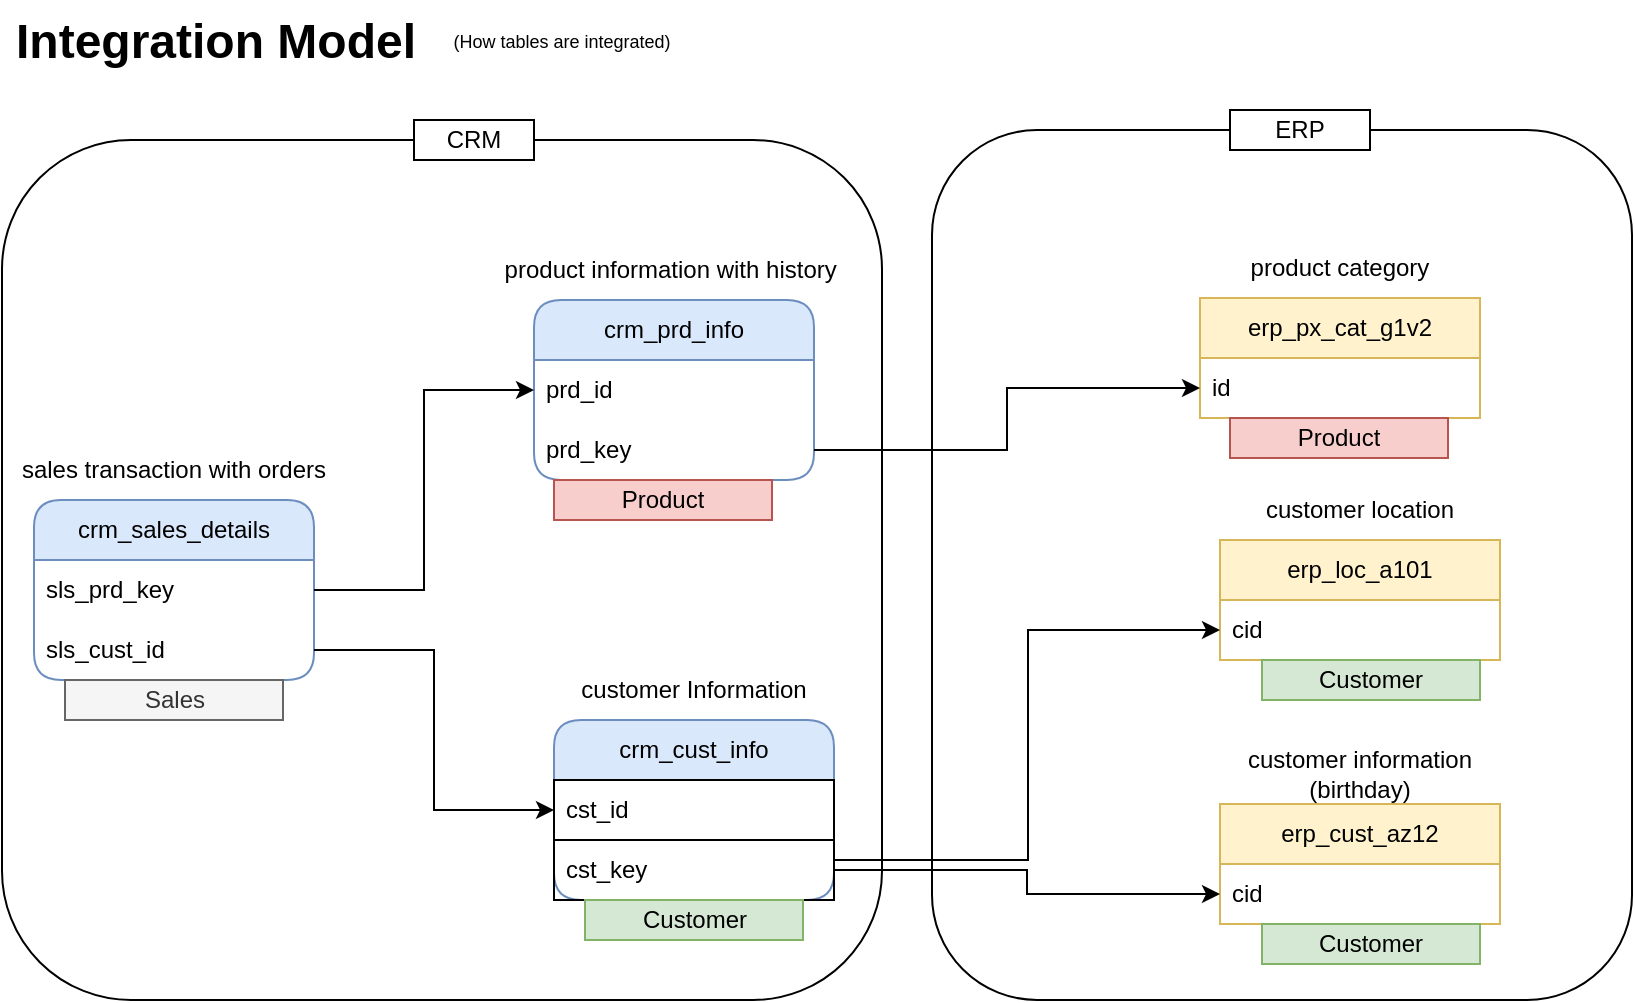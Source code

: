 <mxfile version="28.1.2">
  <diagram name="Page-1" id="AgyjwS_3n5sSmmHs-UkK">
    <mxGraphModel dx="786" dy="516" grid="1" gridSize="10" guides="1" tooltips="1" connect="1" arrows="1" fold="1" page="1" pageScale="1" pageWidth="850" pageHeight="1100" math="0" shadow="0">
      <root>
        <mxCell id="0" />
        <mxCell id="1" parent="0" />
        <mxCell id="MZgl70TUd1w8qd1IXlAp-2" value="crm_cust_info" style="swimlane;fontStyle=0;childLayout=stackLayout;horizontal=1;startSize=30;horizontalStack=0;resizeParent=1;resizeParentMax=0;resizeLast=0;collapsible=1;marginBottom=0;whiteSpace=wrap;html=1;rounded=1;shadow=0;glass=0;swimlaneLine=1;fillColor=#dae8fc;strokeColor=#6c8ebf;" vertex="1" parent="1">
          <mxGeometry x="281" y="370" width="140" height="90" as="geometry" />
        </mxCell>
        <mxCell id="MZgl70TUd1w8qd1IXlAp-3" value="cst_id" style="text;strokeColor=default;fillColor=none;align=left;verticalAlign=middle;spacingLeft=4;spacingRight=4;overflow=hidden;points=[[0,0.5],[1,0.5]];portConstraint=eastwest;rotatable=0;whiteSpace=wrap;html=1;" vertex="1" parent="MZgl70TUd1w8qd1IXlAp-2">
          <mxGeometry y="30" width="140" height="30" as="geometry" />
        </mxCell>
        <mxCell id="MZgl70TUd1w8qd1IXlAp-25" value="cst_key" style="text;strokeColor=default;fillColor=none;align=left;verticalAlign=middle;spacingLeft=4;spacingRight=4;overflow=hidden;points=[[0,0.5],[1,0.5]];portConstraint=eastwest;rotatable=0;whiteSpace=wrap;html=1;" vertex="1" parent="MZgl70TUd1w8qd1IXlAp-2">
          <mxGeometry y="60" width="140" height="30" as="geometry" />
        </mxCell>
        <mxCell id="MZgl70TUd1w8qd1IXlAp-6" value="customer Information" style="text;html=1;align=center;verticalAlign=middle;whiteSpace=wrap;rounded=0;" vertex="1" parent="1">
          <mxGeometry x="291" y="340" width="120" height="30" as="geometry" />
        </mxCell>
        <mxCell id="MZgl70TUd1w8qd1IXlAp-7" value="crm_prd_info" style="swimlane;fontStyle=0;childLayout=stackLayout;horizontal=1;startSize=30;horizontalStack=0;resizeParent=1;resizeParentMax=0;resizeLast=0;collapsible=1;marginBottom=0;whiteSpace=wrap;html=1;rounded=1;fillColor=#dae8fc;strokeColor=#6c8ebf;" vertex="1" parent="1">
          <mxGeometry x="271" y="160" width="140" height="90" as="geometry" />
        </mxCell>
        <mxCell id="MZgl70TUd1w8qd1IXlAp-8" value="prd_id" style="text;strokeColor=none;fillColor=none;align=left;verticalAlign=middle;spacingLeft=4;spacingRight=4;overflow=hidden;points=[[0,0.5],[1,0.5]];portConstraint=eastwest;rotatable=0;whiteSpace=wrap;html=1;" vertex="1" parent="MZgl70TUd1w8qd1IXlAp-7">
          <mxGeometry y="30" width="140" height="30" as="geometry" />
        </mxCell>
        <mxCell id="MZgl70TUd1w8qd1IXlAp-39" value="prd_key" style="text;strokeColor=none;fillColor=none;align=left;verticalAlign=middle;spacingLeft=4;spacingRight=4;overflow=hidden;points=[[0,0.5],[1,0.5]];portConstraint=eastwest;rotatable=0;whiteSpace=wrap;html=1;" vertex="1" parent="MZgl70TUd1w8qd1IXlAp-7">
          <mxGeometry y="60" width="140" height="30" as="geometry" />
        </mxCell>
        <mxCell id="MZgl70TUd1w8qd1IXlAp-11" value="product information with history&amp;nbsp;" style="text;html=1;align=center;verticalAlign=middle;whiteSpace=wrap;rounded=0;" vertex="1" parent="1">
          <mxGeometry x="251" y="130" width="180" height="30" as="geometry" />
        </mxCell>
        <mxCell id="MZgl70TUd1w8qd1IXlAp-12" value="crm_sales_details" style="swimlane;fontStyle=0;childLayout=stackLayout;horizontal=1;startSize=30;horizontalStack=0;resizeParent=1;resizeParentMax=0;resizeLast=0;collapsible=1;marginBottom=0;whiteSpace=wrap;html=1;rounded=1;fillColor=#dae8fc;strokeColor=#6c8ebf;" vertex="1" parent="1">
          <mxGeometry x="21" y="260" width="140" height="90" as="geometry" />
        </mxCell>
        <mxCell id="MZgl70TUd1w8qd1IXlAp-13" value="sls_prd_key" style="text;strokeColor=none;fillColor=none;align=left;verticalAlign=middle;spacingLeft=4;spacingRight=4;overflow=hidden;points=[[0,0.5],[1,0.5]];portConstraint=eastwest;rotatable=0;whiteSpace=wrap;html=1;" vertex="1" parent="MZgl70TUd1w8qd1IXlAp-12">
          <mxGeometry y="30" width="140" height="30" as="geometry" />
        </mxCell>
        <mxCell id="MZgl70TUd1w8qd1IXlAp-14" value="sls_cust_id" style="text;strokeColor=none;fillColor=none;align=left;verticalAlign=middle;spacingLeft=4;spacingRight=4;overflow=hidden;points=[[0,0.5],[1,0.5]];portConstraint=eastwest;rotatable=0;whiteSpace=wrap;html=1;" vertex="1" parent="MZgl70TUd1w8qd1IXlAp-12">
          <mxGeometry y="60" width="140" height="30" as="geometry" />
        </mxCell>
        <mxCell id="MZgl70TUd1w8qd1IXlAp-16" style="edgeStyle=orthogonalEdgeStyle;rounded=0;orthogonalLoop=1;jettySize=auto;html=1;entryX=0;entryY=0.5;entryDx=0;entryDy=0;" edge="1" parent="1" source="MZgl70TUd1w8qd1IXlAp-13" target="MZgl70TUd1w8qd1IXlAp-8">
          <mxGeometry relative="1" as="geometry" />
        </mxCell>
        <mxCell id="MZgl70TUd1w8qd1IXlAp-17" style="edgeStyle=orthogonalEdgeStyle;rounded=0;orthogonalLoop=1;jettySize=auto;html=1;entryX=0;entryY=0.5;entryDx=0;entryDy=0;" edge="1" parent="1" source="MZgl70TUd1w8qd1IXlAp-14" target="MZgl70TUd1w8qd1IXlAp-3">
          <mxGeometry relative="1" as="geometry" />
        </mxCell>
        <mxCell id="MZgl70TUd1w8qd1IXlAp-18" value="sales transaction with orders" style="text;html=1;align=center;verticalAlign=middle;whiteSpace=wrap;rounded=0;" vertex="1" parent="1">
          <mxGeometry x="11" y="230" width="160" height="30" as="geometry" />
        </mxCell>
        <mxCell id="MZgl70TUd1w8qd1IXlAp-19" value="&lt;h1 style=&quot;margin-top: 0px;&quot;&gt;Integration Model&lt;/h1&gt;" style="text;html=1;whiteSpace=wrap;overflow=hidden;rounded=0;" vertex="1" parent="1">
          <mxGeometry x="10" y="10" width="220" height="40" as="geometry" />
        </mxCell>
        <mxCell id="MZgl70TUd1w8qd1IXlAp-20" value="&lt;font style=&quot;font-size: 9px;&quot;&gt;(How tables are integrated)&lt;/font&gt;" style="text;html=1;align=center;verticalAlign=middle;whiteSpace=wrap;rounded=0;" vertex="1" parent="1">
          <mxGeometry x="220" y="15" width="130" height="30" as="geometry" />
        </mxCell>
        <mxCell id="MZgl70TUd1w8qd1IXlAp-21" value="erp_cust_az12" style="swimlane;fontStyle=0;childLayout=stackLayout;horizontal=1;startSize=30;horizontalStack=0;resizeParent=1;resizeParentMax=0;resizeLast=0;collapsible=1;marginBottom=0;whiteSpace=wrap;html=1;fillColor=#fff2cc;strokeColor=#d6b656;" vertex="1" parent="1">
          <mxGeometry x="614" y="412" width="140" height="60" as="geometry" />
        </mxCell>
        <mxCell id="MZgl70TUd1w8qd1IXlAp-22" value="cid" style="text;strokeColor=none;fillColor=none;align=left;verticalAlign=middle;spacingLeft=4;spacingRight=4;overflow=hidden;points=[[0,0.5],[1,0.5]];portConstraint=eastwest;rotatable=0;whiteSpace=wrap;html=1;" vertex="1" parent="MZgl70TUd1w8qd1IXlAp-21">
          <mxGeometry y="30" width="140" height="30" as="geometry" />
        </mxCell>
        <mxCell id="MZgl70TUd1w8qd1IXlAp-27" value="customer information (birthday)" style="text;html=1;align=center;verticalAlign=middle;whiteSpace=wrap;rounded=0;" vertex="1" parent="1">
          <mxGeometry x="604" y="382" width="160" height="30" as="geometry" />
        </mxCell>
        <mxCell id="MZgl70TUd1w8qd1IXlAp-28" value="erp_loc_a101" style="swimlane;fontStyle=0;childLayout=stackLayout;horizontal=1;startSize=30;horizontalStack=0;resizeParent=1;resizeParentMax=0;resizeLast=0;collapsible=1;marginBottom=0;whiteSpace=wrap;html=1;fillColor=#fff2cc;strokeColor=#d6b656;" vertex="1" parent="1">
          <mxGeometry x="614" y="280" width="140" height="60" as="geometry" />
        </mxCell>
        <mxCell id="MZgl70TUd1w8qd1IXlAp-29" value="cid" style="text;strokeColor=none;fillColor=none;align=left;verticalAlign=middle;spacingLeft=4;spacingRight=4;overflow=hidden;points=[[0,0.5],[1,0.5]];portConstraint=eastwest;rotatable=0;whiteSpace=wrap;html=1;" vertex="1" parent="MZgl70TUd1w8qd1IXlAp-28">
          <mxGeometry y="30" width="140" height="30" as="geometry" />
        </mxCell>
        <mxCell id="MZgl70TUd1w8qd1IXlAp-32" value="customer location" style="text;html=1;align=center;verticalAlign=middle;whiteSpace=wrap;rounded=0;" vertex="1" parent="1">
          <mxGeometry x="629" y="250" width="110" height="30" as="geometry" />
        </mxCell>
        <mxCell id="MZgl70TUd1w8qd1IXlAp-33" style="edgeStyle=orthogonalEdgeStyle;rounded=0;orthogonalLoop=1;jettySize=auto;html=1;" edge="1" parent="1" source="MZgl70TUd1w8qd1IXlAp-25" target="MZgl70TUd1w8qd1IXlAp-29">
          <mxGeometry relative="1" as="geometry">
            <Array as="points">
              <mxPoint x="518" y="440" />
              <mxPoint x="518" y="325" />
            </Array>
          </mxGeometry>
        </mxCell>
        <mxCell id="MZgl70TUd1w8qd1IXlAp-34" value="erp_px_cat_g1v2" style="swimlane;fontStyle=0;childLayout=stackLayout;horizontal=1;startSize=30;horizontalStack=0;resizeParent=1;resizeParentMax=0;resizeLast=0;collapsible=1;marginBottom=0;whiteSpace=wrap;html=1;fillColor=#fff2cc;strokeColor=#d6b656;" vertex="1" parent="1">
          <mxGeometry x="604" y="159" width="140" height="60" as="geometry" />
        </mxCell>
        <mxCell id="MZgl70TUd1w8qd1IXlAp-35" value="id" style="text;strokeColor=none;fillColor=none;align=left;verticalAlign=middle;spacingLeft=4;spacingRight=4;overflow=hidden;points=[[0,0.5],[1,0.5]];portConstraint=eastwest;rotatable=0;whiteSpace=wrap;html=1;" vertex="1" parent="MZgl70TUd1w8qd1IXlAp-34">
          <mxGeometry y="30" width="140" height="30" as="geometry" />
        </mxCell>
        <mxCell id="MZgl70TUd1w8qd1IXlAp-38" value="product category" style="text;html=1;align=center;verticalAlign=middle;whiteSpace=wrap;rounded=0;" vertex="1" parent="1">
          <mxGeometry x="619" y="129" width="110" height="30" as="geometry" />
        </mxCell>
        <mxCell id="MZgl70TUd1w8qd1IXlAp-40" style="edgeStyle=orthogonalEdgeStyle;rounded=0;orthogonalLoop=1;jettySize=auto;html=1;entryX=0;entryY=0.5;entryDx=0;entryDy=0;" edge="1" parent="1" source="MZgl70TUd1w8qd1IXlAp-39" target="MZgl70TUd1w8qd1IXlAp-35">
          <mxGeometry relative="1" as="geometry" />
        </mxCell>
        <mxCell id="MZgl70TUd1w8qd1IXlAp-41" value="" style="rounded=1;whiteSpace=wrap;html=1;fillColor=none;" vertex="1" parent="1">
          <mxGeometry x="5" y="80" width="440" height="430" as="geometry" />
        </mxCell>
        <mxCell id="MZgl70TUd1w8qd1IXlAp-43" value="" style="rounded=1;whiteSpace=wrap;html=1;fillColor=none;" vertex="1" parent="1">
          <mxGeometry x="470" y="75" width="350" height="435" as="geometry" />
        </mxCell>
        <mxCell id="MZgl70TUd1w8qd1IXlAp-46" style="edgeStyle=orthogonalEdgeStyle;rounded=0;orthogonalLoop=1;jettySize=auto;html=1;entryX=0;entryY=0.5;entryDx=0;entryDy=0;" edge="1" parent="1" source="MZgl70TUd1w8qd1IXlAp-25" target="MZgl70TUd1w8qd1IXlAp-22">
          <mxGeometry relative="1" as="geometry" />
        </mxCell>
        <mxCell id="MZgl70TUd1w8qd1IXlAp-50" value="CRM" style="rounded=0;whiteSpace=wrap;html=1;" vertex="1" parent="1">
          <mxGeometry x="211" y="70" width="60" height="20" as="geometry" />
        </mxCell>
        <mxCell id="MZgl70TUd1w8qd1IXlAp-51" value="ERP" style="rounded=0;whiteSpace=wrap;html=1;" vertex="1" parent="1">
          <mxGeometry x="619" y="65" width="70" height="20" as="geometry" />
        </mxCell>
        <mxCell id="MZgl70TUd1w8qd1IXlAp-52" value="Product" style="text;html=1;strokeColor=#b85450;fillColor=#f8cecc;align=center;verticalAlign=middle;whiteSpace=wrap;overflow=hidden;" vertex="1" parent="1">
          <mxGeometry x="281" y="250" width="109" height="20" as="geometry" />
        </mxCell>
        <mxCell id="MZgl70TUd1w8qd1IXlAp-53" value="Product" style="text;html=1;strokeColor=#b85450;fillColor=#f8cecc;align=center;verticalAlign=middle;whiteSpace=wrap;overflow=hidden;" vertex="1" parent="1">
          <mxGeometry x="619" y="219" width="109" height="20" as="geometry" />
        </mxCell>
        <mxCell id="MZgl70TUd1w8qd1IXlAp-54" value="Customer" style="text;html=1;strokeColor=#82b366;fillColor=#d5e8d4;align=center;verticalAlign=middle;whiteSpace=wrap;overflow=hidden;" vertex="1" parent="1">
          <mxGeometry x="296.5" y="460" width="109" height="20" as="geometry" />
        </mxCell>
        <mxCell id="MZgl70TUd1w8qd1IXlAp-55" value="Customer" style="text;html=1;strokeColor=#82b366;fillColor=#d5e8d4;align=center;verticalAlign=middle;whiteSpace=wrap;overflow=hidden;" vertex="1" parent="1">
          <mxGeometry x="635" y="472" width="109" height="20" as="geometry" />
        </mxCell>
        <mxCell id="MZgl70TUd1w8qd1IXlAp-56" value="Customer" style="text;html=1;strokeColor=#82b366;fillColor=#d5e8d4;align=center;verticalAlign=middle;whiteSpace=wrap;overflow=hidden;" vertex="1" parent="1">
          <mxGeometry x="635" y="340" width="109" height="20" as="geometry" />
        </mxCell>
        <mxCell id="MZgl70TUd1w8qd1IXlAp-57" value="Sales" style="text;html=1;strokeColor=#666666;fillColor=#f5f5f5;align=center;verticalAlign=middle;whiteSpace=wrap;overflow=hidden;fontColor=#333333;" vertex="1" parent="1">
          <mxGeometry x="36.5" y="350" width="109" height="20" as="geometry" />
        </mxCell>
      </root>
    </mxGraphModel>
  </diagram>
</mxfile>
